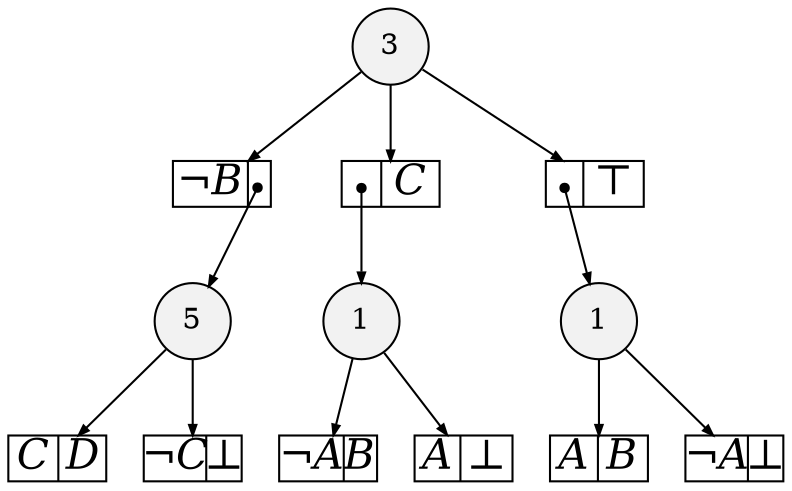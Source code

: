 
digraph sdd {

overlap=false

{rank=same; n16 }
{rank=same; n17 }
{rank=same; n14 n11 }

n16 [label= "5",style=filled,fillcolor=gray95,shape=circle,height=.25,width=.25]; 
n16e0
      [label= "<L>C|<R>D",
      shape=record,
      fontsize=20,
      fontname="Times-Italic",
      fillcolor=white,
      style=filled,
      fixedsize=true,
      height=.30, 
      width=.65];

n16->n16e0 [arrowsize=.50];
n16e1
      [label= "<L>&not;C|<R>&#8869;",
      shape=record,
      fontsize=20,
      fontname="Times-Italic",
      fillcolor=white,
      style=filled,
      fixedsize=true,
      height=.30, 
      width=.65];

n16->n16e1 [arrowsize=.50];
n17 [label= "3",style=filled,fillcolor=gray95,shape=circle,height=.25,width=.25]; 
n17e0
      [label= "<L>&not;B|<R>",
      shape=record,
      fontsize=20,
      fontname="Times-Italic",
      fillcolor=white,
      style=filled,
      fixedsize=true,
      height=.30, 
      width=.65];

n17->n17e0 [arrowsize=.50];
n17e0:R:c->n16 [arrowsize=.50,tailclip=false,arrowtail=dot,dir=both];
n17e1
      [label= "<L>|<R>C",
      shape=record,
      fontsize=20,
      fontname="Times-Italic",
      fillcolor=white,
      style=filled,
      fixedsize=true,
      height=.30, 
      width=.65];

n17->n17e1 [arrowsize=.50];
n17e1:L:c->n14 [arrowsize=.50,tailclip=false,arrowtail=dot,dir=both];
n17e2
      [label= "<L>|<R>&#8868;",
      shape=record,
      fontsize=20,
      fontname="Times-Italic",
      fillcolor=white,
      style=filled,
      fixedsize=true,
      height=.30, 
      width=.65];

n17->n17e2 [arrowsize=.50];
n17e2:L:c->n11 [arrowsize=.50,tailclip=false,arrowtail=dot,dir=both];
n14 [label= "1",style=filled,fillcolor=gray95,shape=circle,height=.25,width=.25]; 
n14e0
      [label= "<L>&not;A|<R>B",
      shape=record,
      fontsize=20,
      fontname="Times-Italic",
      fillcolor=white,
      style=filled,
      fixedsize=true,
      height=.30, 
      width=.65];

n14->n14e0 [arrowsize=.50];
n14e1
      [label= "<L>A|<R>&#8869;",
      shape=record,
      fontsize=20,
      fontname="Times-Italic",
      fillcolor=white,
      style=filled,
      fixedsize=true,
      height=.30, 
      width=.65];

n14->n14e1 [arrowsize=.50];
n11 [label= "1",style=filled,fillcolor=gray95,shape=circle,height=.25,width=.25]; 
n11e0
      [label= "<L>A|<R>B",
      shape=record,
      fontsize=20,
      fontname="Times-Italic",
      fillcolor=white,
      style=filled,
      fixedsize=true,
      height=.30, 
      width=.65];

n11->n11e0 [arrowsize=.50];
n11e1
      [label= "<L>&not;A|<R>&#8869;",
      shape=record,
      fontsize=20,
      fontname="Times-Italic",
      fillcolor=white,
      style=filled,
      fixedsize=true,
      height=.30, 
      width=.65];

n11->n11e1 [arrowsize=.50];


}